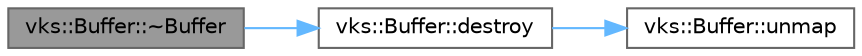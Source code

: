 digraph "vks::Buffer::~Buffer"
{
 // LATEX_PDF_SIZE
  bgcolor="transparent";
  edge [fontname=Helvetica,fontsize=10,labelfontname=Helvetica,labelfontsize=10];
  node [fontname=Helvetica,fontsize=10,shape=box,height=0.2,width=0.4];
  rankdir="LR";
  Node1 [id="Node000001",label="vks::Buffer::~Buffer",height=0.2,width=0.4,color="gray40", fillcolor="grey60", style="filled", fontcolor="black",tooltip=" "];
  Node1 -> Node2 [id="edge1_Node000001_Node000002",color="steelblue1",style="solid",tooltip=" "];
  Node2 [id="Node000002",label="vks::Buffer::destroy",height=0.2,width=0.4,color="grey40", fillcolor="white", style="filled",URL="$classvks_1_1_buffer.html#a9c5fb2ed4e0ebee0fb1aac2b9a5c65e6",tooltip=" "];
  Node2 -> Node3 [id="edge2_Node000002_Node000003",color="steelblue1",style="solid",tooltip=" "];
  Node3 [id="Node000003",label="vks::Buffer::unmap",height=0.2,width=0.4,color="grey40", fillcolor="white", style="filled",URL="$classvks_1_1_buffer.html#a29177e436463af94875591e55f98a322",tooltip=" "];
}

